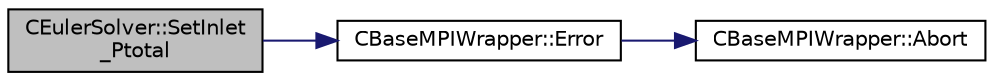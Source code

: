 digraph "CEulerSolver::SetInlet_Ptotal"
{
  edge [fontname="Helvetica",fontsize="10",labelfontname="Helvetica",labelfontsize="10"];
  node [fontname="Helvetica",fontsize="10",shape=record];
  rankdir="LR";
  Node3158 [label="CEulerSolver::SetInlet\l_Ptotal",height=0.2,width=0.4,color="black", fillcolor="grey75", style="filled", fontcolor="black"];
  Node3158 -> Node3159 [color="midnightblue",fontsize="10",style="solid",fontname="Helvetica"];
  Node3159 [label="CBaseMPIWrapper::Error",height=0.2,width=0.4,color="black", fillcolor="white", style="filled",URL="$class_c_base_m_p_i_wrapper.html#a04457c47629bda56704e6a8804833eeb"];
  Node3159 -> Node3160 [color="midnightblue",fontsize="10",style="solid",fontname="Helvetica"];
  Node3160 [label="CBaseMPIWrapper::Abort",height=0.2,width=0.4,color="black", fillcolor="white", style="filled",URL="$class_c_base_m_p_i_wrapper.html#a21ef5681e2acb532d345e9bab173ef07"];
}
